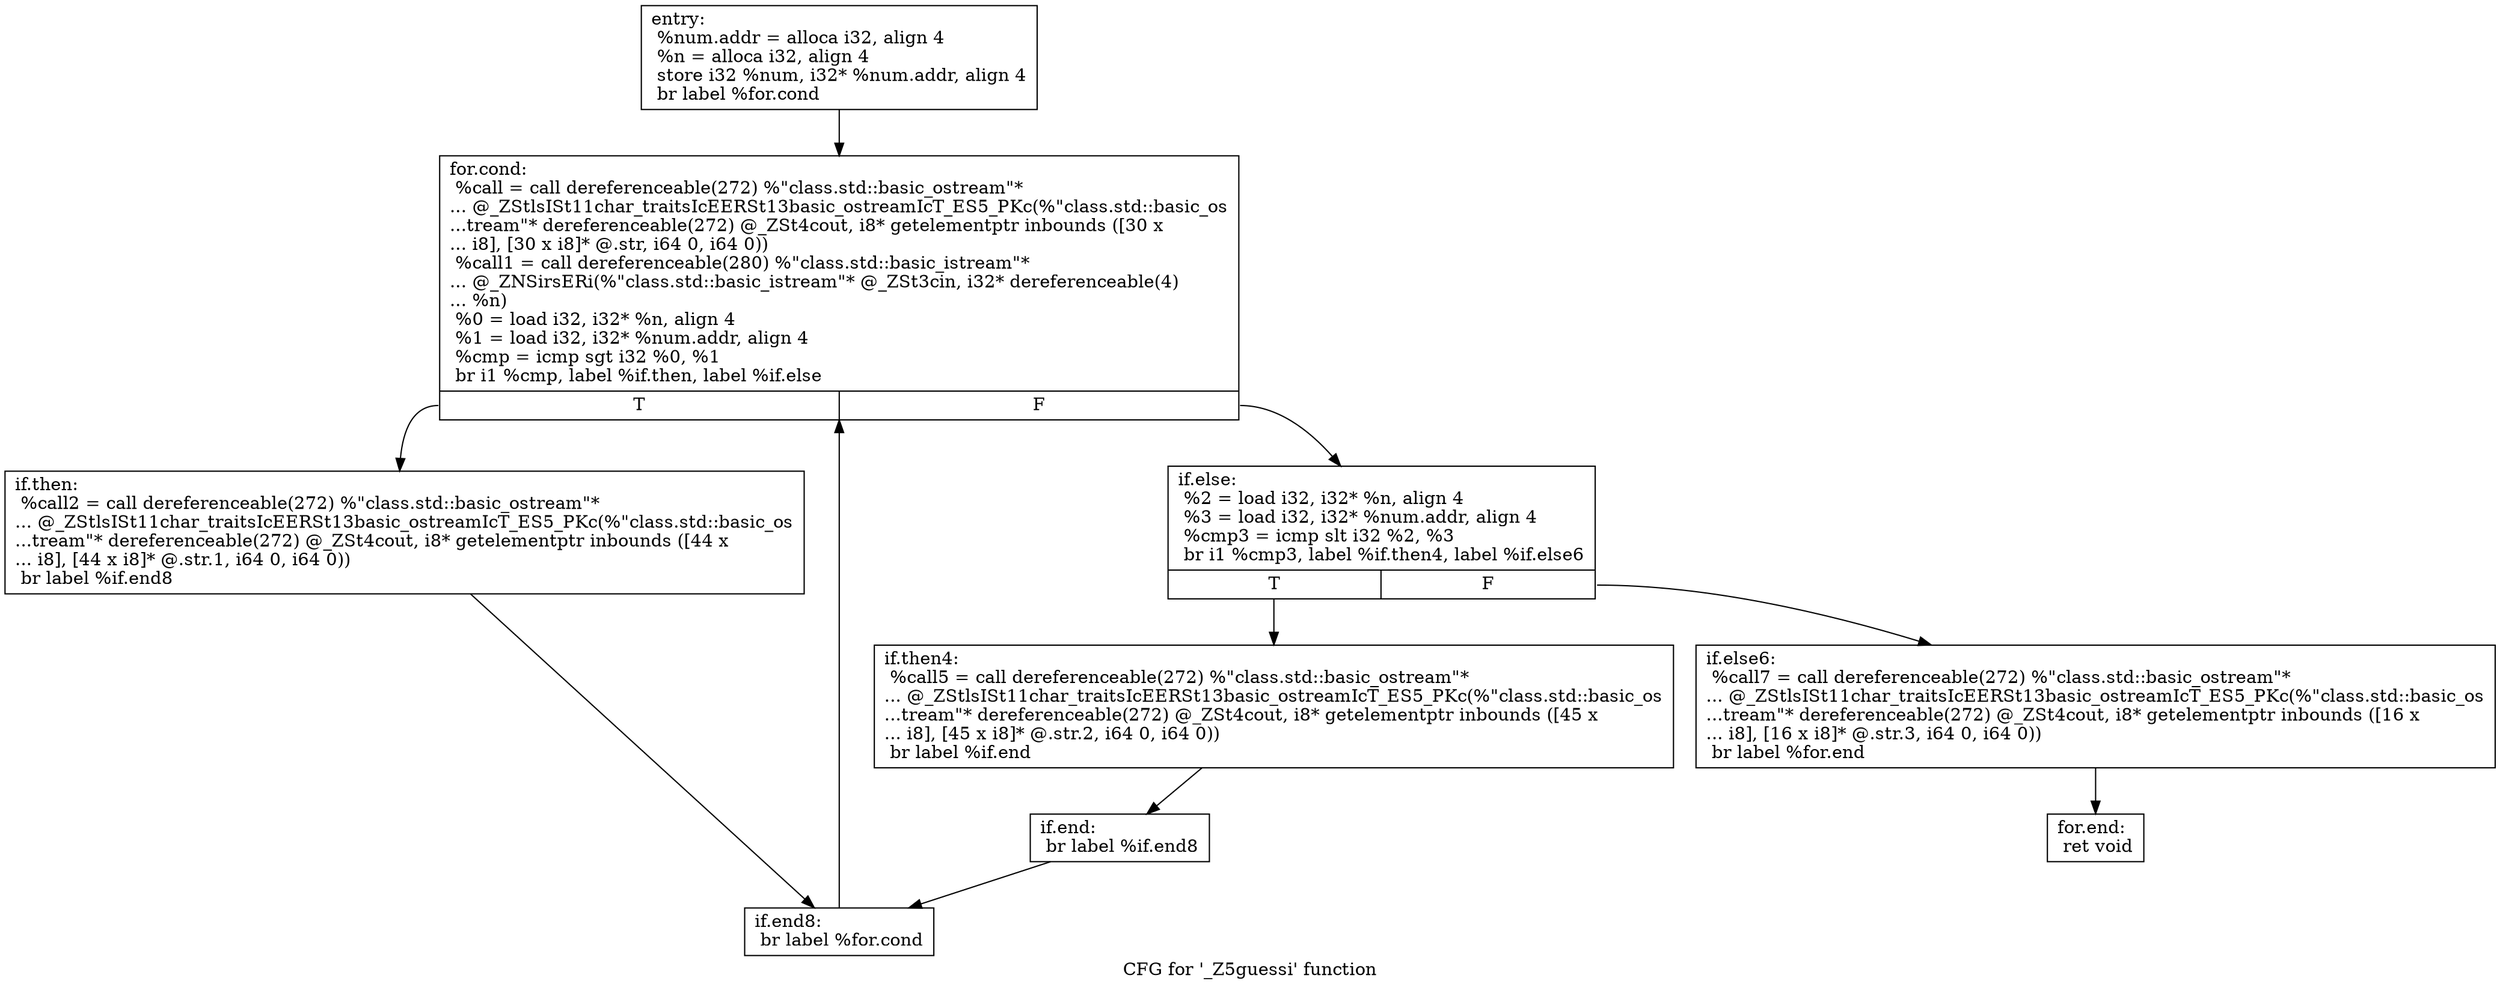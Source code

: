 digraph "CFG for '_Z5guessi' function" {
	label="CFG for '_Z5guessi' function";

	Node0xe28df0 [shape=record,label="{entry:\l  %num.addr = alloca i32, align 4\l  %n = alloca i32, align 4\l  store i32 %num, i32* %num.addr, align 4\l  br label %for.cond\l}"];
	Node0xe28df0 -> Node0xe28f20;
	Node0xe28f20 [shape=record,label="{for.cond:                                         \l  %call = call dereferenceable(272) %\"class.std::basic_ostream\"*\l... @_ZStlsISt11char_traitsIcEERSt13basic_ostreamIcT_ES5_PKc(%\"class.std::basic_os\l...tream\"* dereferenceable(272) @_ZSt4cout, i8* getelementptr inbounds ([30 x\l... i8], [30 x i8]* @.str, i64 0, i64 0))\l  %call1 = call dereferenceable(280) %\"class.std::basic_istream\"*\l... @_ZNSirsERi(%\"class.std::basic_istream\"* @_ZSt3cin, i32* dereferenceable(4)\l... %n)\l  %0 = load i32, i32* %n, align 4\l  %1 = load i32, i32* %num.addr, align 4\l  %cmp = icmp sgt i32 %0, %1\l  br i1 %cmp, label %if.then, label %if.else\l|{<s0>T|<s1>F}}"];
	Node0xe28f20:s0 -> Node0xe29840;
	Node0xe28f20:s1 -> Node0xe29910;
	Node0xe29840 [shape=record,label="{if.then:                                          \l  %call2 = call dereferenceable(272) %\"class.std::basic_ostream\"*\l... @_ZStlsISt11char_traitsIcEERSt13basic_ostreamIcT_ES5_PKc(%\"class.std::basic_os\l...tream\"* dereferenceable(272) @_ZSt4cout, i8* getelementptr inbounds ([44 x\l... i8], [44 x i8]* @.str.1, i64 0, i64 0))\l  br label %if.end8\l}"];
	Node0xe29840 -> Node0xe29c20;
	Node0xe29910 [shape=record,label="{if.else:                                          \l  %2 = load i32, i32* %n, align 4\l  %3 = load i32, i32* %num.addr, align 4\l  %cmp3 = icmp slt i32 %2, %3\l  br i1 %cmp3, label %if.then4, label %if.else6\l|{<s0>T|<s1>F}}"];
	Node0xe29910:s0 -> Node0xe28cf0;
	Node0xe29910:s1 -> Node0xe29f70;
	Node0xe28cf0 [shape=record,label="{if.then4:                                         \l  %call5 = call dereferenceable(272) %\"class.std::basic_ostream\"*\l... @_ZStlsISt11char_traitsIcEERSt13basic_ostreamIcT_ES5_PKc(%\"class.std::basic_os\l...tream\"* dereferenceable(272) @_ZSt4cout, i8* getelementptr inbounds ([45 x\l... i8], [45 x i8]* @.str.2, i64 0, i64 0))\l  br label %if.end\l}"];
	Node0xe28cf0 -> Node0xe2a290;
	Node0xe29f70 [shape=record,label="{if.else6:                                         \l  %call7 = call dereferenceable(272) %\"class.std::basic_ostream\"*\l... @_ZStlsISt11char_traitsIcEERSt13basic_ostreamIcT_ES5_PKc(%\"class.std::basic_os\l...tream\"* dereferenceable(272) @_ZSt4cout, i8* getelementptr inbounds ([16 x\l... i8], [16 x i8]* @.str.3, i64 0, i64 0))\l  br label %for.end\l}"];
	Node0xe29f70 -> Node0xe2a4f0;
	Node0xe2a290 [shape=record,label="{if.end:                                           \l  br label %if.end8\l}"];
	Node0xe2a290 -> Node0xe29c20;
	Node0xe29c20 [shape=record,label="{if.end8:                                          \l  br label %for.cond\l}"];
	Node0xe29c20 -> Node0xe28f20;
	Node0xe2a4f0 [shape=record,label="{for.end:                                          \l  ret void\l}"];
}

